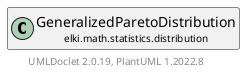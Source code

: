 @startuml
    remove .*\.(Instance|Par|Parameterizer|Factory)$
    set namespaceSeparator none
    hide empty fields
    hide empty methods

    class "<size:14>GeneralizedParetoDistribution.Par\n<size:10>elki.math.statistics.distribution" as elki.math.statistics.distribution.GeneralizedParetoDistribution.Par [[GeneralizedParetoDistribution.Par.html]] {
        ~mu: double
        ~sigma: double
        ~xi: double
        +configure(Parameterization): void
        +make(): GeneralizedParetoDistribution
    }

    interface "<size:14>Distribution.Parameterizer\n<size:10>elki.math.statistics.distribution" as elki.math.statistics.distribution.Distribution.Parameterizer [[Distribution.Parameterizer.html]]
    class "<size:14>GeneralizedParetoDistribution\n<size:10>elki.math.statistics.distribution" as elki.math.statistics.distribution.GeneralizedParetoDistribution [[GeneralizedParetoDistribution.html]]

    elki.math.statistics.distribution.Distribution.Parameterizer <|.. elki.math.statistics.distribution.GeneralizedParetoDistribution.Par
    elki.math.statistics.distribution.GeneralizedParetoDistribution +-- elki.math.statistics.distribution.GeneralizedParetoDistribution.Par

    center footer UMLDoclet 2.0.19, PlantUML 1.2022.8
@enduml
